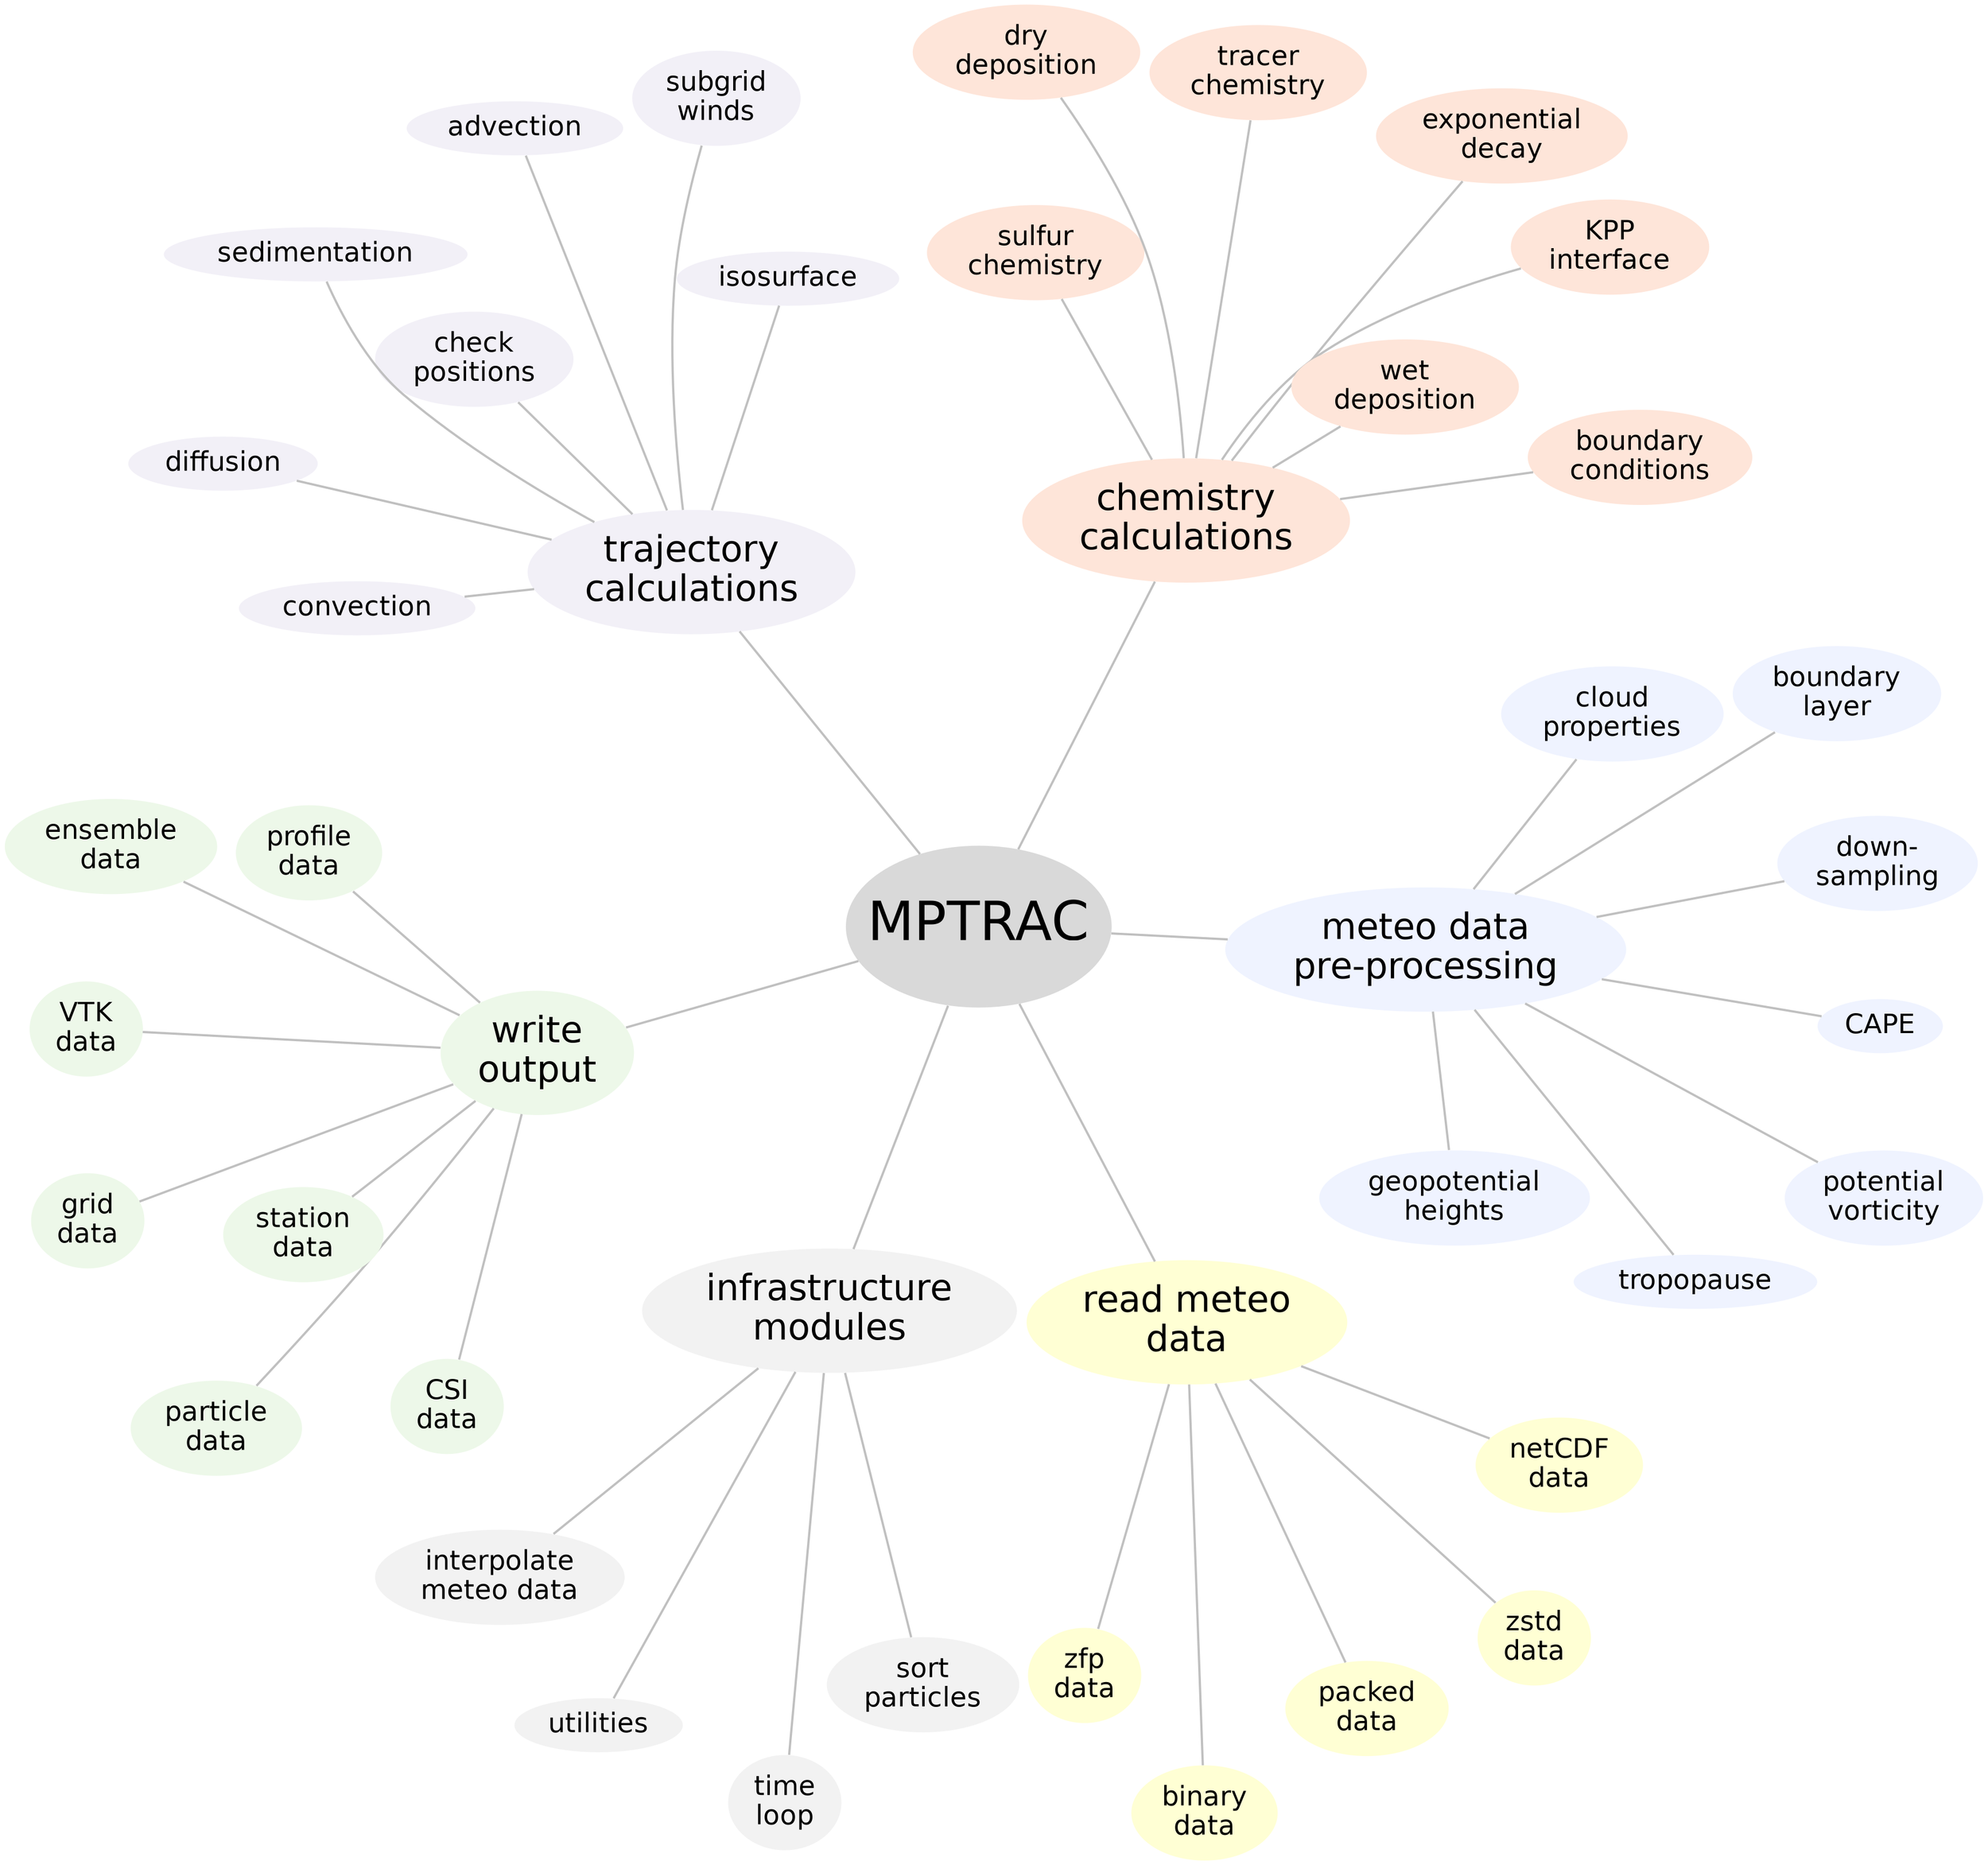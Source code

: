 graph MPTRAC {

  edge [penwidth=2 color="gray"]
  node [style="filled" penwidth=0 fillcolor="gray85" fontname="Helvetica" fontcolor="black" fontsize=24]
  layout=neato;
  start=0;
  margin=0;
  overlap=false;
  splines=true;
  
  MPTRAC -- {
    "infrastructure\nmodules"
    "trajectory\ncalculations"
    "chemistry\ncalculations"
    "read meteo\ndata"
    "write\noutput"
    "meteo data\npre-processing"
  }
  MPTRAC [fontsize=48 height=2]
  "infrastructure\nmodules" [fontsize=32 fillcolor="gray95"]
  "trajectory\ncalculations" [fontsize=32 colorscheme=purples5 fillcolor=1]
  "chemistry\ncalculations" [fontsize=32 colorscheme=reds5 fillcolor=1]
  "read meteo\ndata" [fontsize=32 colorscheme=ylorbr5 fillcolor=1]
  "write\noutput" [fontsize=32 colorscheme=greens5 fillcolor=1]
  "meteo data\npre-processing" [fontsize=32 colorscheme=blues5 fillcolor=1]


  "infrastructure\nmodules" -- {
    "interpolate\nmeteo data"
    "sort\nparticles"
    "time\nloop"
    "utilities"
  }
    "interpolate\nmeteo data" [fillcolor="gray95"]
    "sort\nparticles" [fillcolor="gray95"]
    "time\nloop" [fillcolor="gray95"]
    "utilities" [fillcolor="gray95"]


  "read meteo\ndata" -- {
    "binary\ndata"
    "netCDF\ndata"
    "packed\ndata"
    "zfp\ndata"
    "zstd\ndata"
  }
    "binary\ndata" [colorscheme=ylorbr5 fillcolor=1]
    "netCDF\ndata" [colorscheme=ylorbr5 fillcolor=1]
    "packed\ndata" [colorscheme=ylorbr5 fillcolor=1]
    "zfp\ndata" [colorscheme=ylorbr5 fillcolor=1]
    "zstd\ndata" [colorscheme=ylorbr5 fillcolor=1]
 

  "write\noutput" -- {
    "CSI\ndata"
    "ensemble\ndata"
    "grid\ndata"
    "particle\ndata"
    "profile\ndata"
    "station\ndata"
    "VTK\ndata"
  }
    "CSI\ndata" [colorscheme=greens5 fillcolor=1]
    "ensemble\ndata" [colorscheme=greens5 fillcolor=1]
    "grid\ndata" [colorscheme=greens5 fillcolor=1]
    "particle\ndata" [colorscheme=greens5 fillcolor=1]
    "profile\ndata" [colorscheme=greens5 fillcolor=1]
    "station\ndata" [colorscheme=greens5 fillcolor=1]
    "VTK\ndata" [colorscheme=greens5 fillcolor=1]


  "meteo data\npre-processing" -- {
    "geopotential\nheights"
    "potential\nvorticity"
    "CAPE"
    "boundary\nlayer"
    "cloud\nproperties"
    "tropopause"
    "down-\nsampling"
  }
    "geopotential\nheights" [colorscheme=blues5 fillcolor=1]
    "potential\nvorticity" [colorscheme=blues5 fillcolor=1]
    "CAPE" [colorscheme=blues5 fillcolor=1]
    "boundary\nlayer" [colorscheme=blues5 fillcolor=1]
    "cloud\nproperties" [colorscheme=blues5 fillcolor=1]
    "tropopause" [colorscheme=blues5 fillcolor=1]
    "down-\nsampling" [colorscheme=blues5 fillcolor=1]


  "trajectory\ncalculations" -- {
    "check\npositions"
    "advection"
    "diffusion"
    "subgrid\nwinds"
    "convection"
    "sedimentation"
    "isosurface"
  }
    "check\npositions" [colorscheme=purples5 fillcolor=1]
    "advection" [colorscheme=purples5 fillcolor=1]
    "diffusion" [colorscheme=purples5 fillcolor=1]
    "subgrid\nwinds" [colorscheme=purples5 fillcolor=1]
    "convection" [colorscheme=purples5 fillcolor=1]
    "sedimentation" [colorscheme=purples5 fillcolor=1]
    "isosurface" [colorscheme=purples5 fillcolor=1]


  "chemistry\ncalculations" -- {
    "boundary\nconditions"
    "exponential\ndecay"
    "sulfur\nchemistry"
    "tracer\nchemistry"
    "KPP\ninterface"
    "dry\ndeposition"
    "wet\ndeposition"
  }
    "boundary\nconditions" [colorscheme=reds5 fillcolor=1]
    "exponential\ndecay" [colorscheme=reds5 fillcolor=1]
    "sulfur\nchemistry" [colorscheme=reds5 fillcolor=1]
    "tracer\nchemistry" [colorscheme=reds5 fillcolor=1]
    "KPP\ninterface" [colorscheme=reds5 fillcolor=1]
    "dry\ndeposition" [colorscheme=reds5 fillcolor=1]
    "wet\ndeposition" [colorscheme=reds5 fillcolor=1]

}
